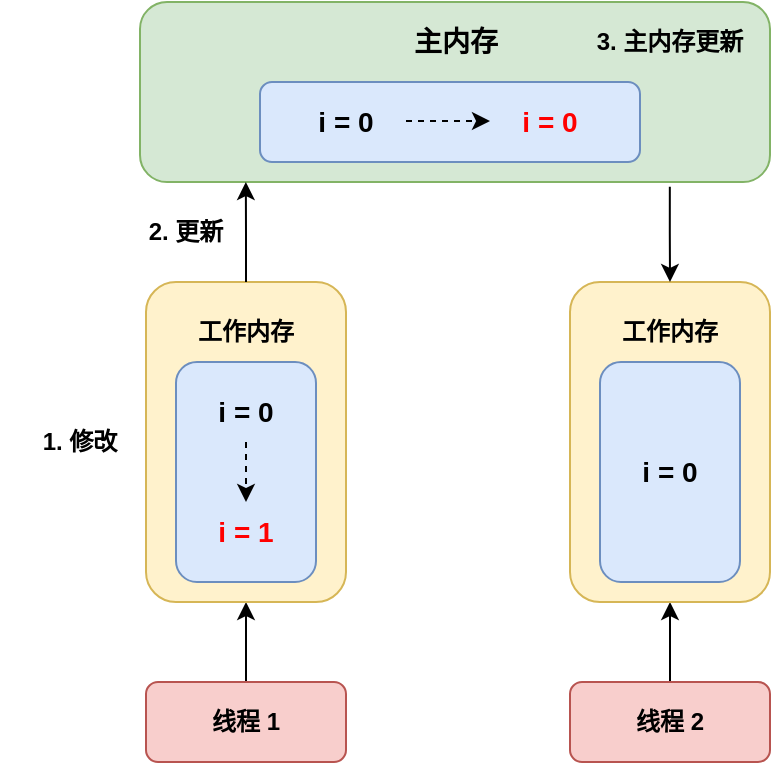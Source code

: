 <mxfile version="22.1.2" type="device">
  <diagram name="第 1 页" id="Ll2vlRUy1M-NF73HXNRW">
    <mxGraphModel dx="537" dy="901" grid="1" gridSize="10" guides="1" tooltips="1" connect="1" arrows="1" fold="1" page="1" pageScale="1" pageWidth="1169" pageHeight="827" math="0" shadow="0">
      <root>
        <mxCell id="0" />
        <mxCell id="1" parent="0" />
        <mxCell id="BQbn9dsBxVs3XUPAxdL_-1" style="edgeStyle=orthogonalEdgeStyle;rounded=0;orthogonalLoop=1;jettySize=auto;html=1;exitX=0.5;exitY=0;exitDx=0;exitDy=0;entryX=0.5;entryY=1;entryDx=0;entryDy=0;" parent="1" source="BQbn9dsBxVs3XUPAxdL_-2" target="BQbn9dsBxVs3XUPAxdL_-3" edge="1">
          <mxGeometry relative="1" as="geometry" />
        </mxCell>
        <mxCell id="BQbn9dsBxVs3XUPAxdL_-2" value="线程 1" style="rounded=1;whiteSpace=wrap;html=1;fontStyle=1;fillColor=#f8cecc;strokeColor=#b85450;container=0;" parent="1" vertex="1">
          <mxGeometry x="193" y="670" width="100" height="40" as="geometry" />
        </mxCell>
        <mxCell id="BQbn9dsBxVs3XUPAxdL_-3" value="" style="rounded=1;whiteSpace=wrap;html=1;fillColor=#fff2cc;strokeColor=#d6b656;container=0;" parent="1" vertex="1">
          <mxGeometry x="193" y="470" width="100" height="160" as="geometry" />
        </mxCell>
        <mxCell id="BQbn9dsBxVs3XUPAxdL_-4" value="工作内存" style="text;html=1;strokeColor=none;fillColor=none;align=center;verticalAlign=middle;whiteSpace=wrap;rounded=0;fontStyle=1;container=0;" parent="1" vertex="1">
          <mxGeometry x="213" y="480" width="60" height="30" as="geometry" />
        </mxCell>
        <mxCell id="BQbn9dsBxVs3XUPAxdL_-5" value="" style="rounded=1;whiteSpace=wrap;html=1;fillColor=#dae8fc;strokeColor=#6c8ebf;fontStyle=1;fontSize=14;" parent="1" vertex="1">
          <mxGeometry x="208" y="510" width="70" height="110" as="geometry" />
        </mxCell>
        <mxCell id="BQbn9dsBxVs3XUPAxdL_-6" style="edgeStyle=orthogonalEdgeStyle;rounded=0;orthogonalLoop=1;jettySize=auto;html=1;exitX=0.5;exitY=1;exitDx=0;exitDy=0;entryX=0.5;entryY=0;entryDx=0;entryDy=0;dashed=1;" parent="1" source="BQbn9dsBxVs3XUPAxdL_-7" target="BQbn9dsBxVs3XUPAxdL_-8" edge="1">
          <mxGeometry relative="1" as="geometry" />
        </mxCell>
        <mxCell id="BQbn9dsBxVs3XUPAxdL_-7" value="i = 0" style="text;html=1;strokeColor=none;fillColor=none;align=center;verticalAlign=middle;whiteSpace=wrap;rounded=0;fontStyle=1;fontSize=14;" parent="1" vertex="1">
          <mxGeometry x="213" y="520" width="60" height="30" as="geometry" />
        </mxCell>
        <mxCell id="BQbn9dsBxVs3XUPAxdL_-8" value="i = 1" style="text;html=1;strokeColor=none;fillColor=none;align=center;verticalAlign=middle;whiteSpace=wrap;rounded=0;fontStyle=1;fontSize=14;fontColor=#FF0000;" parent="1" vertex="1">
          <mxGeometry x="213" y="580" width="60" height="30" as="geometry" />
        </mxCell>
        <mxCell id="BQbn9dsBxVs3XUPAxdL_-10" value="" style="rounded=1;whiteSpace=wrap;html=1;fillColor=#d5e8d4;strokeColor=#82b366;" parent="1" vertex="1">
          <mxGeometry x="190" y="330" width="315" height="90" as="geometry" />
        </mxCell>
        <mxCell id="BQbn9dsBxVs3XUPAxdL_-11" style="edgeStyle=orthogonalEdgeStyle;rounded=0;orthogonalLoop=1;jettySize=auto;html=1;exitX=0.5;exitY=0;exitDx=0;exitDy=0;entryX=0.168;entryY=1;entryDx=0;entryDy=0;entryPerimeter=0;" parent="1" source="BQbn9dsBxVs3XUPAxdL_-3" target="BQbn9dsBxVs3XUPAxdL_-10" edge="1">
          <mxGeometry relative="1" as="geometry" />
        </mxCell>
        <mxCell id="BQbn9dsBxVs3XUPAxdL_-13" style="edgeStyle=orthogonalEdgeStyle;rounded=0;orthogonalLoop=1;jettySize=auto;html=1;exitX=0.5;exitY=0;exitDx=0;exitDy=0;entryX=0.5;entryY=1;entryDx=0;entryDy=0;" parent="1" source="BQbn9dsBxVs3XUPAxdL_-14" target="BQbn9dsBxVs3XUPAxdL_-15" edge="1">
          <mxGeometry relative="1" as="geometry" />
        </mxCell>
        <mxCell id="BQbn9dsBxVs3XUPAxdL_-14" value="线程 2" style="rounded=1;whiteSpace=wrap;html=1;fontStyle=1;fillColor=#f8cecc;strokeColor=#b85450;container=0;" parent="1" vertex="1">
          <mxGeometry x="405" y="670" width="100" height="40" as="geometry" />
        </mxCell>
        <mxCell id="BQbn9dsBxVs3XUPAxdL_-15" value="" style="rounded=1;whiteSpace=wrap;html=1;fillColor=#fff2cc;strokeColor=#d6b656;container=0;" parent="1" vertex="1">
          <mxGeometry x="405" y="470" width="100" height="160" as="geometry" />
        </mxCell>
        <mxCell id="BQbn9dsBxVs3XUPAxdL_-16" value="工作内存" style="text;html=1;strokeColor=none;fillColor=none;align=center;verticalAlign=middle;whiteSpace=wrap;rounded=0;fontStyle=1;container=0;" parent="1" vertex="1">
          <mxGeometry x="425" y="480" width="60" height="30" as="geometry" />
        </mxCell>
        <mxCell id="BQbn9dsBxVs3XUPAxdL_-17" value="" style="rounded=1;whiteSpace=wrap;html=1;fillColor=#dae8fc;strokeColor=#6c8ebf;fontStyle=1;fontSize=14;" parent="1" vertex="1">
          <mxGeometry x="420" y="510" width="70" height="110" as="geometry" />
        </mxCell>
        <mxCell id="BQbn9dsBxVs3XUPAxdL_-18" value="i = 0" style="text;html=1;strokeColor=none;fillColor=none;align=center;verticalAlign=middle;whiteSpace=wrap;rounded=0;fontStyle=1;fontSize=14;" parent="1" vertex="1">
          <mxGeometry x="425" y="550" width="60" height="30" as="geometry" />
        </mxCell>
        <mxCell id="BQbn9dsBxVs3XUPAxdL_-20" value="主内存" style="text;html=1;strokeColor=none;fillColor=none;align=center;verticalAlign=middle;whiteSpace=wrap;rounded=0;fontStyle=1;fontSize=14;" parent="1" vertex="1">
          <mxGeometry x="317.5" y="335" width="60" height="30" as="geometry" />
        </mxCell>
        <mxCell id="BQbn9dsBxVs3XUPAxdL_-21" value="" style="rounded=1;whiteSpace=wrap;html=1;fillColor=#dae8fc;strokeColor=#6c8ebf;" parent="1" vertex="1">
          <mxGeometry x="250" y="370" width="190" height="40" as="geometry" />
        </mxCell>
        <mxCell id="BQbn9dsBxVs3XUPAxdL_-41" style="edgeStyle=orthogonalEdgeStyle;rounded=0;orthogonalLoop=1;jettySize=auto;html=1;exitX=1;exitY=0.5;exitDx=0;exitDy=0;entryX=0;entryY=0.5;entryDx=0;entryDy=0;dashed=1;" parent="1" source="BQbn9dsBxVs3XUPAxdL_-22" target="BQbn9dsBxVs3XUPAxdL_-40" edge="1">
          <mxGeometry relative="1" as="geometry" />
        </mxCell>
        <mxCell id="BQbn9dsBxVs3XUPAxdL_-22" value="i = 0" style="text;html=1;strokeColor=none;fillColor=none;align=center;verticalAlign=middle;whiteSpace=wrap;rounded=0;fontStyle=1;fontSize=14;" parent="1" vertex="1">
          <mxGeometry x="263" y="374.5" width="60" height="30" as="geometry" />
        </mxCell>
        <mxCell id="BQbn9dsBxVs3XUPAxdL_-24" value="2. 更新" style="text;html=1;strokeColor=none;fillColor=none;align=center;verticalAlign=middle;whiteSpace=wrap;rounded=0;fontStyle=1;fontSize=12;" parent="1" vertex="1">
          <mxGeometry x="163" y="430" width="100" height="30" as="geometry" />
        </mxCell>
        <mxCell id="BQbn9dsBxVs3XUPAxdL_-25" style="edgeStyle=orthogonalEdgeStyle;rounded=0;orthogonalLoop=1;jettySize=auto;html=1;exitX=0.5;exitY=1;exitDx=0;exitDy=0;" parent="1" source="BQbn9dsBxVs3XUPAxdL_-22" target="BQbn9dsBxVs3XUPAxdL_-22" edge="1">
          <mxGeometry relative="1" as="geometry" />
        </mxCell>
        <mxCell id="BQbn9dsBxVs3XUPAxdL_-29" value="1. 修改" style="text;html=1;strokeColor=none;fillColor=none;align=center;verticalAlign=middle;whiteSpace=wrap;rounded=0;fontStyle=1;fontSize=12;" parent="1" vertex="1">
          <mxGeometry x="120" y="535" width="80" height="30" as="geometry" />
        </mxCell>
        <mxCell id="BQbn9dsBxVs3XUPAxdL_-30" value="3. 主内存更新" style="text;html=1;strokeColor=none;fillColor=none;align=center;verticalAlign=middle;whiteSpace=wrap;rounded=0;fontStyle=1;fontSize=12;" parent="1" vertex="1">
          <mxGeometry x="405" y="335" width="100" height="30" as="geometry" />
        </mxCell>
        <mxCell id="BQbn9dsBxVs3XUPAxdL_-40" value="i = 0" style="text;html=1;strokeColor=none;fillColor=none;align=center;verticalAlign=middle;whiteSpace=wrap;rounded=0;fontStyle=1;fontSize=14;fontColor=#FF0000;" parent="1" vertex="1">
          <mxGeometry x="365" y="374.5" width="60" height="30" as="geometry" />
        </mxCell>
        <mxCell id="iGIEmqk2sRQfxAIfm8pg-2" style="edgeStyle=orthogonalEdgeStyle;rounded=0;orthogonalLoop=1;jettySize=auto;html=1;exitX=0.841;exitY=1.027;exitDx=0;exitDy=0;entryX=0.5;entryY=0;entryDx=0;entryDy=0;exitPerimeter=0;" edge="1" parent="1" source="BQbn9dsBxVs3XUPAxdL_-10" target="BQbn9dsBxVs3XUPAxdL_-15">
          <mxGeometry relative="1" as="geometry" />
        </mxCell>
      </root>
    </mxGraphModel>
  </diagram>
</mxfile>
